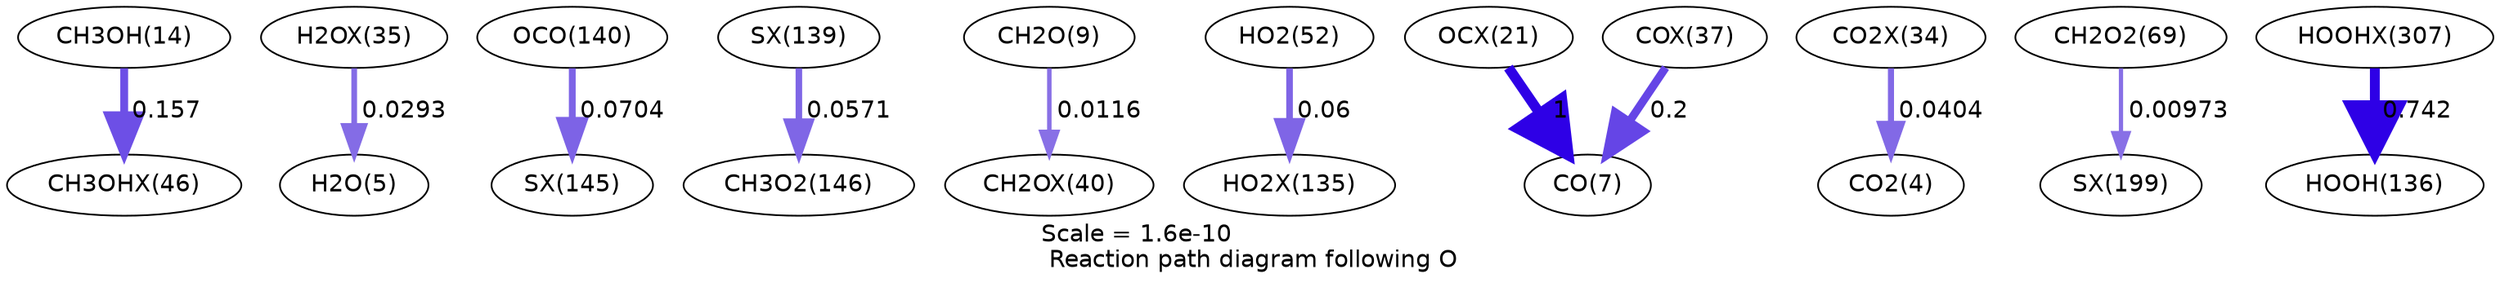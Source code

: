 digraph reaction_paths {
center=1;
s16 -> s64[fontname="Helvetica", penwidth=4.6, arrowsize=2.3, color="0.7, 0.657, 0.9"
, label=" 0.157"];
s55 -> s7[fontname="Helvetica", penwidth=3.34, arrowsize=1.67, color="0.7, 0.529, 0.9"
, label=" 0.0293"];
s31 -> s73[fontname="Helvetica", penwidth=4, arrowsize=2, color="0.7, 0.57, 0.9"
, label=" 0.0704"];
s71 -> s33[fontname="Helvetica", penwidth=3.84, arrowsize=1.92, color="0.7, 0.557, 0.9"
, label=" 0.0571"];
s11 -> s60[fontname="Helvetica", penwidth=2.63, arrowsize=1.32, color="0.7, 0.512, 0.9"
, label=" 0.0116"];
s21 -> s69[fontname="Helvetica", penwidth=3.88, arrowsize=1.94, color="0.7, 0.56, 0.9"
, label=" 0.06"];
s46 -> s9[fontname="Helvetica", penwidth=6, arrowsize=3, color="0.7, 1.5, 0.9"
, label=" 1"];
s57 -> s9[fontname="Helvetica", penwidth=4.78, arrowsize=2.39, color="0.7, 0.7, 0.9"
, label=" 0.2"];
s54 -> s6[fontname="Helvetica", penwidth=3.58, arrowsize=1.79, color="0.7, 0.54, 0.9"
, label=" 0.0404"];
s27 -> s83[fontname="Helvetica", penwidth=2.5, arrowsize=1.25, color="0.7, 0.51, 0.9"
, label=" 0.00973"];
s90 -> s30[fontname="Helvetica", penwidth=5.77, arrowsize=2.89, color="0.7, 1.24, 0.9"
, label=" 0.742"];
s6 [ fontname="Helvetica", label="CO2(4)"];
s7 [ fontname="Helvetica", label="H2O(5)"];
s9 [ fontname="Helvetica", label="CO(7)"];
s11 [ fontname="Helvetica", label="CH2O(9)"];
s16 [ fontname="Helvetica", label="CH3OH(14)"];
s21 [ fontname="Helvetica", label="HO2(52)"];
s27 [ fontname="Helvetica", label="CH2O2(69)"];
s30 [ fontname="Helvetica", label="HOOH(136)"];
s31 [ fontname="Helvetica", label="OCO(140)"];
s33 [ fontname="Helvetica", label="CH3O2(146)"];
s46 [ fontname="Helvetica", label="OCX(21)"];
s54 [ fontname="Helvetica", label="CO2X(34)"];
s55 [ fontname="Helvetica", label="H2OX(35)"];
s57 [ fontname="Helvetica", label="COX(37)"];
s60 [ fontname="Helvetica", label="CH2OX(40)"];
s64 [ fontname="Helvetica", label="CH3OHX(46)"];
s69 [ fontname="Helvetica", label="HO2X(135)"];
s71 [ fontname="Helvetica", label="SX(139)"];
s73 [ fontname="Helvetica", label="SX(145)"];
s83 [ fontname="Helvetica", label="SX(199)"];
s90 [ fontname="Helvetica", label="HOOHX(307)"];
 label = "Scale = 1.6e-10\l Reaction path diagram following O";
 fontname = "Helvetica";
}
